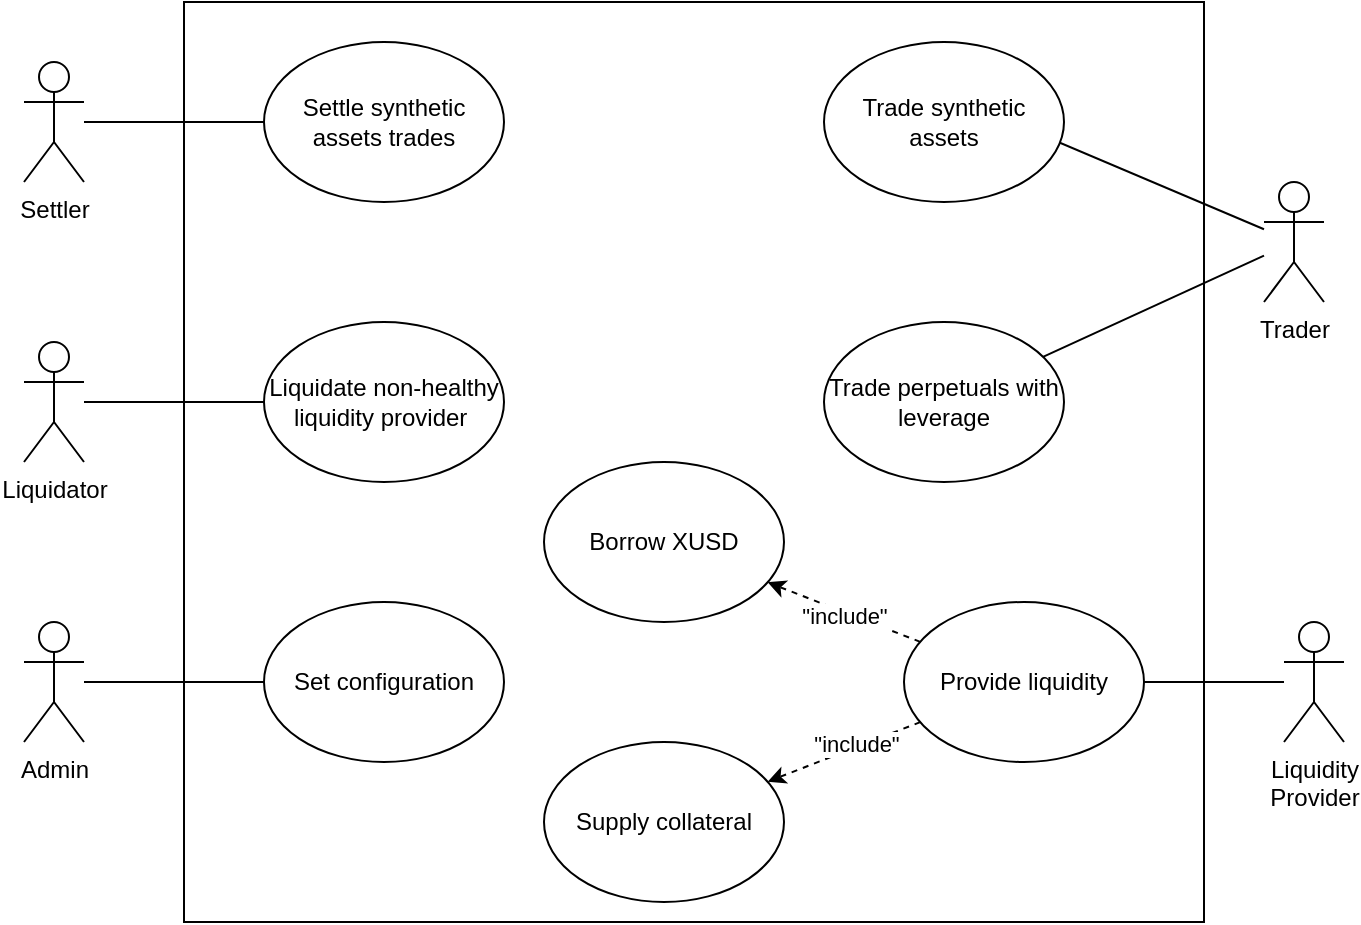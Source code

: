 <mxfile version="24.8.4">
  <diagram name="Страница — 1" id="MrS0RHliC1d-RlNWmhaS">
    <mxGraphModel dx="1199" dy="700" grid="1" gridSize="10" guides="1" tooltips="1" connect="1" arrows="1" fold="1" page="1" pageScale="1" pageWidth="827" pageHeight="1169" math="0" shadow="0">
      <root>
        <mxCell id="0" />
        <mxCell id="1" parent="0" />
        <mxCell id="U-0y3FWfWh0V_Sc6EMZK-1" value="Trader" style="shape=umlActor;verticalLabelPosition=bottom;verticalAlign=top;html=1;outlineConnect=0;" vertex="1" parent="1">
          <mxGeometry x="720" y="250" width="30" height="60" as="geometry" />
        </mxCell>
        <mxCell id="U-0y3FWfWh0V_Sc6EMZK-5" value="Liquidity&lt;div&gt;Provider&lt;/div&gt;&lt;div&gt;&lt;br&gt;&lt;/div&gt;" style="shape=umlActor;verticalLabelPosition=bottom;verticalAlign=top;html=1;outlineConnect=0;" vertex="1" parent="1">
          <mxGeometry x="730" y="470" width="30" height="60" as="geometry" />
        </mxCell>
        <mxCell id="U-0y3FWfWh0V_Sc6EMZK-6" value="Liquidator" style="shape=umlActor;verticalLabelPosition=bottom;verticalAlign=top;html=1;outlineConnect=0;" vertex="1" parent="1">
          <mxGeometry x="100" y="330" width="30" height="60" as="geometry" />
        </mxCell>
        <mxCell id="U-0y3FWfWh0V_Sc6EMZK-7" value="Settler" style="shape=umlActor;verticalLabelPosition=bottom;verticalAlign=top;html=1;outlineConnect=0;" vertex="1" parent="1">
          <mxGeometry x="100" y="190" width="30" height="60" as="geometry" />
        </mxCell>
        <mxCell id="U-0y3FWfWh0V_Sc6EMZK-12" value="" style="rounded=0;orthogonalLoop=1;jettySize=auto;html=1;dashed=1;" edge="1" parent="1" source="U-0y3FWfWh0V_Sc6EMZK-10" target="U-0y3FWfWh0V_Sc6EMZK-11">
          <mxGeometry relative="1" as="geometry" />
        </mxCell>
        <mxCell id="U-0y3FWfWh0V_Sc6EMZK-14" value="&quot;include&quot;" style="edgeLabel;html=1;align=center;verticalAlign=middle;resizable=0;points=[];" vertex="1" connectable="0" parent="U-0y3FWfWh0V_Sc6EMZK-12">
          <mxGeometry x="-0.172" y="-2" relative="1" as="geometry">
            <mxPoint as="offset" />
          </mxGeometry>
        </mxCell>
        <mxCell id="U-0y3FWfWh0V_Sc6EMZK-16" value="" style="rounded=0;orthogonalLoop=1;jettySize=auto;html=1;dashed=1;" edge="1" parent="1" source="U-0y3FWfWh0V_Sc6EMZK-10" target="U-0y3FWfWh0V_Sc6EMZK-15">
          <mxGeometry relative="1" as="geometry" />
        </mxCell>
        <mxCell id="U-0y3FWfWh0V_Sc6EMZK-17" value="&quot;include&quot;" style="edgeLabel;html=1;align=center;verticalAlign=middle;resizable=0;points=[];" vertex="1" connectable="0" parent="U-0y3FWfWh0V_Sc6EMZK-16">
          <mxGeometry x="-0.013" y="2" relative="1" as="geometry">
            <mxPoint as="offset" />
          </mxGeometry>
        </mxCell>
        <mxCell id="U-0y3FWfWh0V_Sc6EMZK-32" style="edgeStyle=none;shape=connector;rounded=0;orthogonalLoop=1;jettySize=auto;html=1;strokeColor=default;align=center;verticalAlign=middle;fontFamily=Helvetica;fontSize=11;fontColor=default;labelBackgroundColor=default;endArrow=none;endFill=0;" edge="1" parent="1" source="U-0y3FWfWh0V_Sc6EMZK-10" target="U-0y3FWfWh0V_Sc6EMZK-5">
          <mxGeometry relative="1" as="geometry" />
        </mxCell>
        <mxCell id="U-0y3FWfWh0V_Sc6EMZK-10" value="Provide liquidity" style="ellipse;whiteSpace=wrap;html=1;" vertex="1" parent="1">
          <mxGeometry x="540" y="460" width="120" height="80" as="geometry" />
        </mxCell>
        <mxCell id="U-0y3FWfWh0V_Sc6EMZK-11" value="Supply collateral" style="ellipse;whiteSpace=wrap;html=1;" vertex="1" parent="1">
          <mxGeometry x="360" y="530" width="120" height="80" as="geometry" />
        </mxCell>
        <mxCell id="U-0y3FWfWh0V_Sc6EMZK-15" value="Borrow XUSD" style="ellipse;whiteSpace=wrap;html=1;" vertex="1" parent="1">
          <mxGeometry x="360" y="390" width="120" height="80" as="geometry" />
        </mxCell>
        <mxCell id="U-0y3FWfWh0V_Sc6EMZK-30" style="rounded=0;orthogonalLoop=1;jettySize=auto;html=1;exitX=0.583;exitY=0.375;exitDx=0;exitDy=0;endArrow=none;endFill=0;exitPerimeter=0;" edge="1" parent="1" source="U-0y3FWfWh0V_Sc6EMZK-19" target="U-0y3FWfWh0V_Sc6EMZK-1">
          <mxGeometry relative="1" as="geometry" />
        </mxCell>
        <mxCell id="U-0y3FWfWh0V_Sc6EMZK-19" value="Trade synthetic assets" style="ellipse;whiteSpace=wrap;html=1;" vertex="1" parent="1">
          <mxGeometry x="500" y="180" width="120" height="80" as="geometry" />
        </mxCell>
        <mxCell id="U-0y3FWfWh0V_Sc6EMZK-31" style="shape=connector;rounded=0;orthogonalLoop=1;jettySize=auto;html=1;strokeColor=default;align=center;verticalAlign=middle;fontFamily=Helvetica;fontSize=11;fontColor=default;labelBackgroundColor=default;endArrow=none;endFill=0;" edge="1" parent="1" source="U-0y3FWfWh0V_Sc6EMZK-21" target="U-0y3FWfWh0V_Sc6EMZK-1">
          <mxGeometry relative="1" as="geometry">
            <mxPoint x="660" y="190" as="targetPoint" />
          </mxGeometry>
        </mxCell>
        <mxCell id="U-0y3FWfWh0V_Sc6EMZK-21" value="Trade perpetuals with leverage" style="ellipse;whiteSpace=wrap;html=1;" vertex="1" parent="1">
          <mxGeometry x="500" y="320" width="120" height="80" as="geometry" />
        </mxCell>
        <mxCell id="U-0y3FWfWh0V_Sc6EMZK-35" style="edgeStyle=none;shape=connector;rounded=0;orthogonalLoop=1;jettySize=auto;html=1;strokeColor=default;align=center;verticalAlign=middle;fontFamily=Helvetica;fontSize=11;fontColor=default;labelBackgroundColor=default;endArrow=none;endFill=0;" edge="1" parent="1" source="U-0y3FWfWh0V_Sc6EMZK-24" target="U-0y3FWfWh0V_Sc6EMZK-7">
          <mxGeometry relative="1" as="geometry" />
        </mxCell>
        <mxCell id="U-0y3FWfWh0V_Sc6EMZK-24" value="Settle synthetic assets trades" style="ellipse;whiteSpace=wrap;html=1;" vertex="1" parent="1">
          <mxGeometry x="220" y="180" width="120" height="80" as="geometry" />
        </mxCell>
        <mxCell id="U-0y3FWfWh0V_Sc6EMZK-25" value="Admin" style="shape=umlActor;verticalLabelPosition=bottom;verticalAlign=top;html=1;outlineConnect=0;" vertex="1" parent="1">
          <mxGeometry x="100" y="470" width="30" height="60" as="geometry" />
        </mxCell>
        <mxCell id="U-0y3FWfWh0V_Sc6EMZK-33" style="edgeStyle=none;shape=connector;rounded=0;orthogonalLoop=1;jettySize=auto;html=1;strokeColor=default;align=center;verticalAlign=middle;fontFamily=Helvetica;fontSize=11;fontColor=default;labelBackgroundColor=default;endArrow=none;endFill=0;" edge="1" parent="1" source="U-0y3FWfWh0V_Sc6EMZK-26" target="U-0y3FWfWh0V_Sc6EMZK-25">
          <mxGeometry relative="1" as="geometry" />
        </mxCell>
        <mxCell id="U-0y3FWfWh0V_Sc6EMZK-26" value="Set configuration" style="ellipse;whiteSpace=wrap;html=1;" vertex="1" parent="1">
          <mxGeometry x="220" y="460" width="120" height="80" as="geometry" />
        </mxCell>
        <mxCell id="U-0y3FWfWh0V_Sc6EMZK-34" style="edgeStyle=none;shape=connector;rounded=0;orthogonalLoop=1;jettySize=auto;html=1;strokeColor=default;align=center;verticalAlign=middle;fontFamily=Helvetica;fontSize=11;fontColor=default;labelBackgroundColor=default;endArrow=none;endFill=0;" edge="1" parent="1" source="U-0y3FWfWh0V_Sc6EMZK-27" target="U-0y3FWfWh0V_Sc6EMZK-6">
          <mxGeometry relative="1" as="geometry" />
        </mxCell>
        <mxCell id="U-0y3FWfWh0V_Sc6EMZK-27" value="Liquidate n&lt;span style=&quot;background-color: initial;&quot;&gt;on-healthy liquidity provider&lt;/span&gt;&amp;nbsp;" style="ellipse;whiteSpace=wrap;html=1;" vertex="1" parent="1">
          <mxGeometry x="220" y="320" width="120" height="80" as="geometry" />
        </mxCell>
        <mxCell id="U-0y3FWfWh0V_Sc6EMZK-39" value="" style="rounded=0;whiteSpace=wrap;html=1;fontFamily=Helvetica;fontSize=11;fontColor=default;labelBackgroundColor=default;fillColor=none;strokeWidth=1;" vertex="1" parent="1">
          <mxGeometry x="180" y="160" width="510" height="460" as="geometry" />
        </mxCell>
      </root>
    </mxGraphModel>
  </diagram>
</mxfile>
